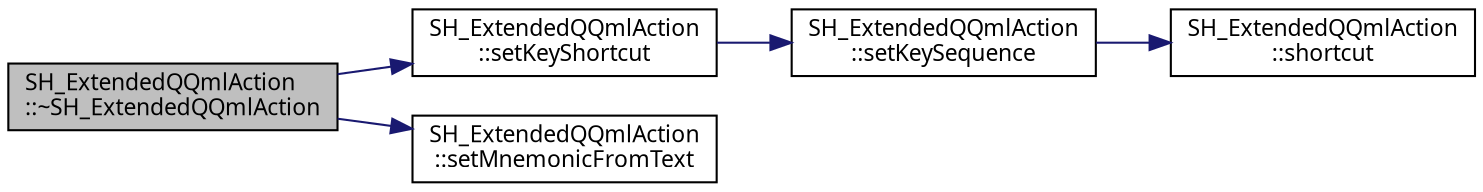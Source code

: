 digraph "SH_ExtendedQQmlAction::~SH_ExtendedQQmlAction"
{
 // INTERACTIVE_SVG=YES
  bgcolor="transparent";
  edge [fontname="Verdana",fontsize="11",labelfontname="Verdana",labelfontsize="11"];
  node [fontname="Verdana",fontsize="11",shape=record];
  rankdir="LR";
  Node1 [label="SH_ExtendedQQmlAction\l::~SH_ExtendedQQmlAction",height=0.2,width=0.4,color="black", fillcolor="grey75", style="filled" fontcolor="black"];
  Node1 -> Node2 [color="midnightblue",fontsize="11",style="solid"];
  Node2 [label="SH_ExtendedQQmlAction\l::setKeyShortcut",height=0.2,width=0.4,color="black",URL="$classSH__ExtendedQQmlAction.html#aef8b6648357a2ea81a477e134ca885fa"];
  Node2 -> Node3 [color="midnightblue",fontsize="11",style="solid"];
  Node3 [label="SH_ExtendedQQmlAction\l::setKeySequence",height=0.2,width=0.4,color="black",URL="$classSH__ExtendedQQmlAction.html#a7d624821268cc19aa44bcda3cd85b967"];
  Node3 -> Node4 [color="midnightblue",fontsize="11",style="solid"];
  Node4 [label="SH_ExtendedQQmlAction\l::shortcut",height=0.2,width=0.4,color="black",URL="$classSH__ExtendedQQmlAction.html#a070cac95bfc43b184ca1f0a75592877b"];
  Node1 -> Node5 [color="midnightblue",fontsize="11",style="solid"];
  Node5 [label="SH_ExtendedQQmlAction\l::setMnemonicFromText",height=0.2,width=0.4,color="black",URL="$classSH__ExtendedQQmlAction.html#a717e828cb0341e3d77eabe05e6143032"];
}
